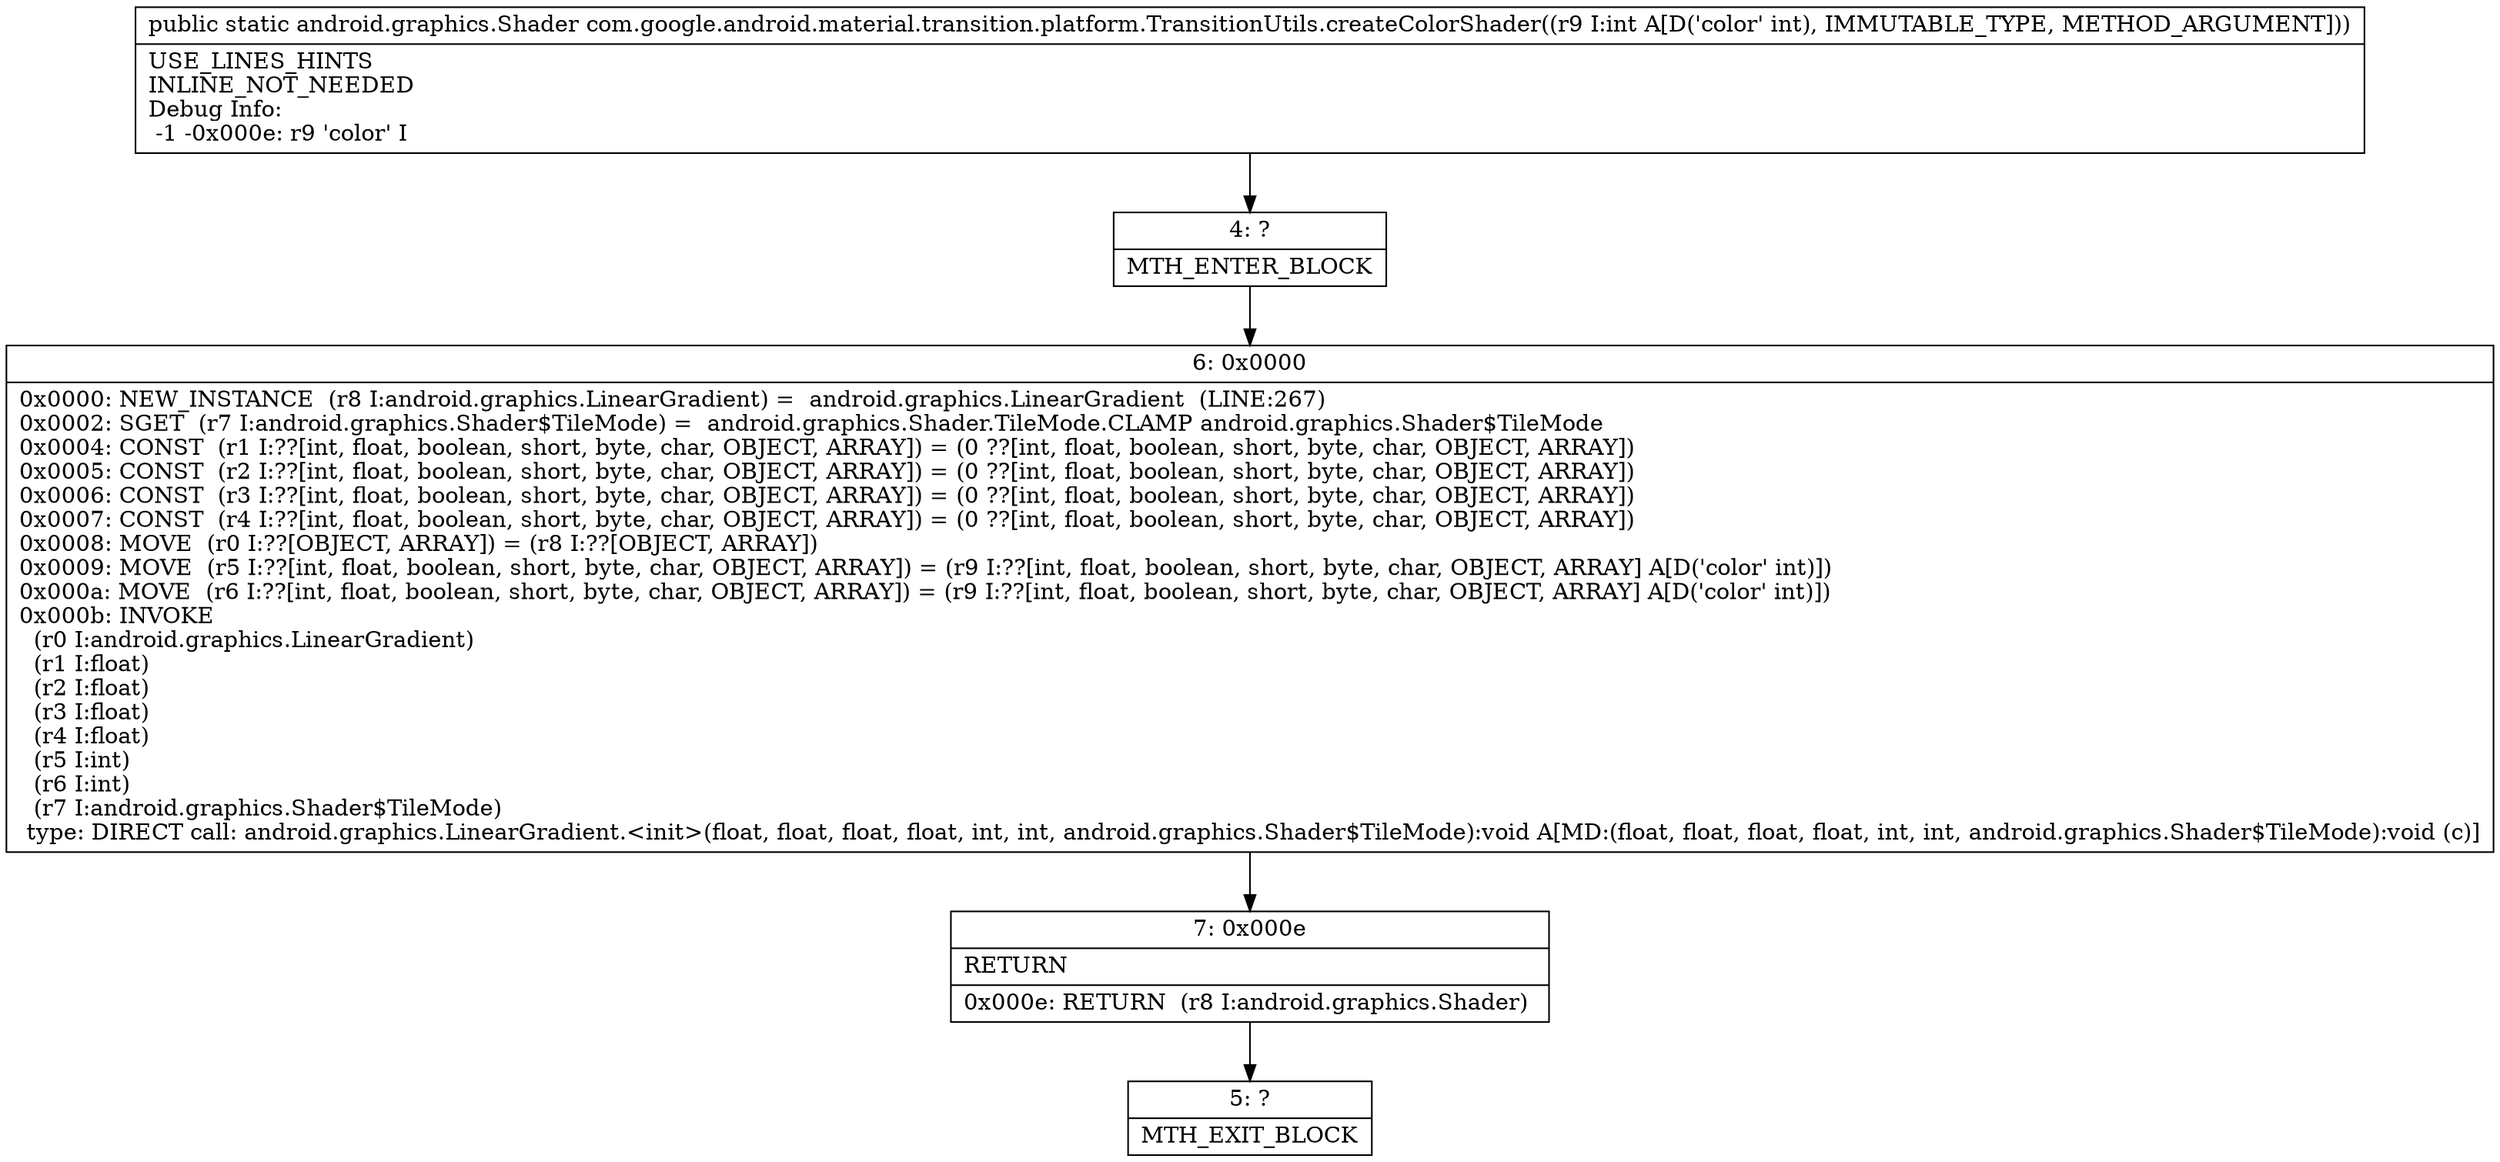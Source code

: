 digraph "CFG forcom.google.android.material.transition.platform.TransitionUtils.createColorShader(I)Landroid\/graphics\/Shader;" {
Node_4 [shape=record,label="{4\:\ ?|MTH_ENTER_BLOCK\l}"];
Node_6 [shape=record,label="{6\:\ 0x0000|0x0000: NEW_INSTANCE  (r8 I:android.graphics.LinearGradient) =  android.graphics.LinearGradient  (LINE:267)\l0x0002: SGET  (r7 I:android.graphics.Shader$TileMode) =  android.graphics.Shader.TileMode.CLAMP android.graphics.Shader$TileMode \l0x0004: CONST  (r1 I:??[int, float, boolean, short, byte, char, OBJECT, ARRAY]) = (0 ??[int, float, boolean, short, byte, char, OBJECT, ARRAY]) \l0x0005: CONST  (r2 I:??[int, float, boolean, short, byte, char, OBJECT, ARRAY]) = (0 ??[int, float, boolean, short, byte, char, OBJECT, ARRAY]) \l0x0006: CONST  (r3 I:??[int, float, boolean, short, byte, char, OBJECT, ARRAY]) = (0 ??[int, float, boolean, short, byte, char, OBJECT, ARRAY]) \l0x0007: CONST  (r4 I:??[int, float, boolean, short, byte, char, OBJECT, ARRAY]) = (0 ??[int, float, boolean, short, byte, char, OBJECT, ARRAY]) \l0x0008: MOVE  (r0 I:??[OBJECT, ARRAY]) = (r8 I:??[OBJECT, ARRAY]) \l0x0009: MOVE  (r5 I:??[int, float, boolean, short, byte, char, OBJECT, ARRAY]) = (r9 I:??[int, float, boolean, short, byte, char, OBJECT, ARRAY] A[D('color' int)]) \l0x000a: MOVE  (r6 I:??[int, float, boolean, short, byte, char, OBJECT, ARRAY]) = (r9 I:??[int, float, boolean, short, byte, char, OBJECT, ARRAY] A[D('color' int)]) \l0x000b: INVOKE  \l  (r0 I:android.graphics.LinearGradient)\l  (r1 I:float)\l  (r2 I:float)\l  (r3 I:float)\l  (r4 I:float)\l  (r5 I:int)\l  (r6 I:int)\l  (r7 I:android.graphics.Shader$TileMode)\l type: DIRECT call: android.graphics.LinearGradient.\<init\>(float, float, float, float, int, int, android.graphics.Shader$TileMode):void A[MD:(float, float, float, float, int, int, android.graphics.Shader$TileMode):void (c)]\l}"];
Node_7 [shape=record,label="{7\:\ 0x000e|RETURN\l|0x000e: RETURN  (r8 I:android.graphics.Shader) \l}"];
Node_5 [shape=record,label="{5\:\ ?|MTH_EXIT_BLOCK\l}"];
MethodNode[shape=record,label="{public static android.graphics.Shader com.google.android.material.transition.platform.TransitionUtils.createColorShader((r9 I:int A[D('color' int), IMMUTABLE_TYPE, METHOD_ARGUMENT]))  | USE_LINES_HINTS\lINLINE_NOT_NEEDED\lDebug Info:\l  \-1 \-0x000e: r9 'color' I\l}"];
MethodNode -> Node_4;Node_4 -> Node_6;
Node_6 -> Node_7;
Node_7 -> Node_5;
}

